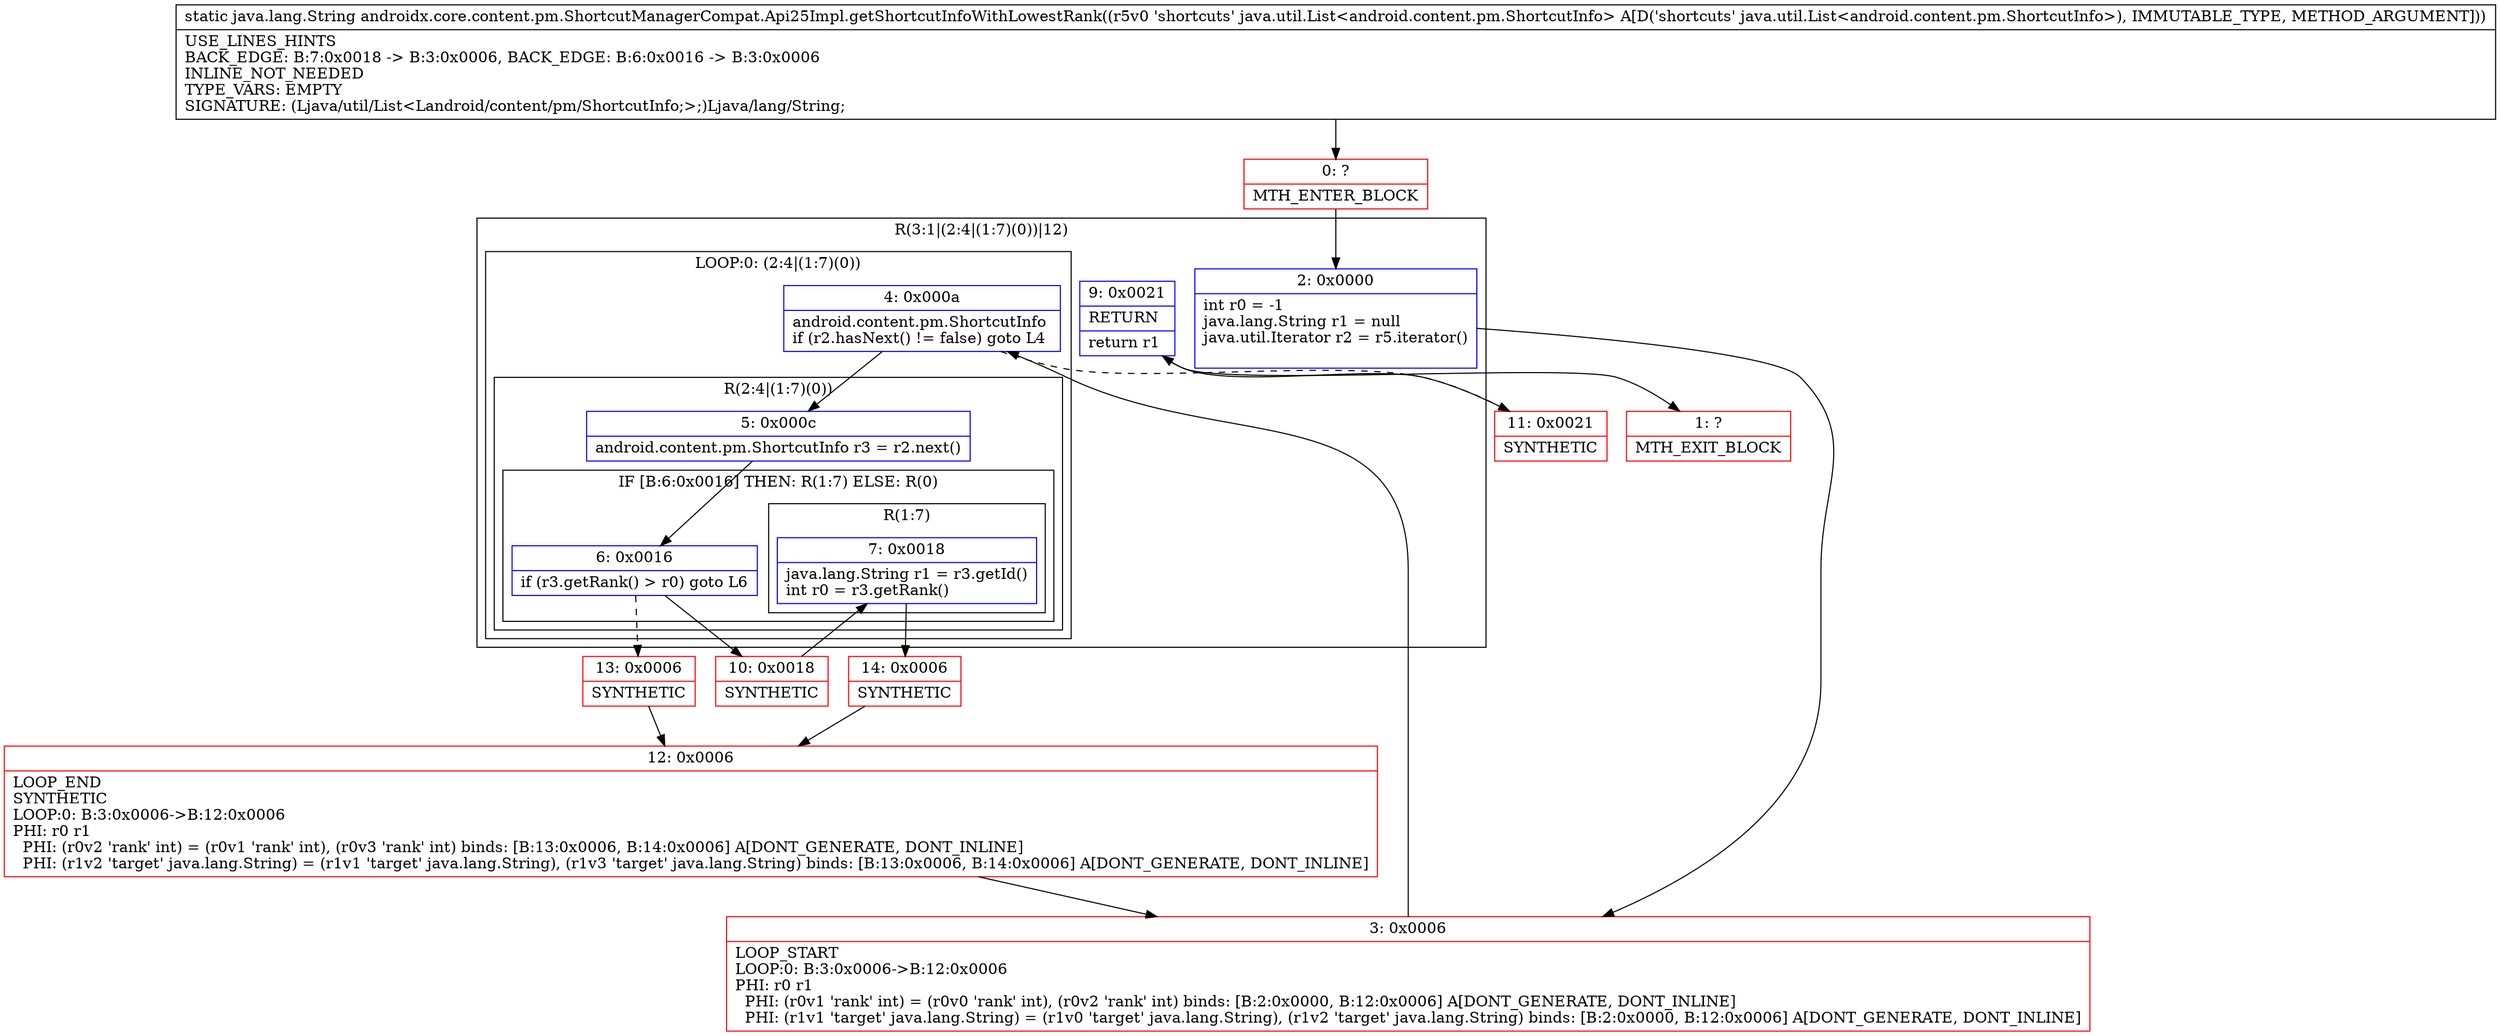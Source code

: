 digraph "CFG forandroidx.core.content.pm.ShortcutManagerCompat.Api25Impl.getShortcutInfoWithLowestRank(Ljava\/util\/List;)Ljava\/lang\/String;" {
subgraph cluster_Region_563142104 {
label = "R(3:1|(2:4|(1:7)(0))|12)";
node [shape=record,color=blue];
Node_2 [shape=record,label="{2\:\ 0x0000|int r0 = \-1\ljava.lang.String r1 = null\ljava.util.Iterator r2 = r5.iterator()\l\l}"];
subgraph cluster_LoopRegion_202520760 {
label = "LOOP:0: (2:4|(1:7)(0))";
node [shape=record,color=blue];
Node_4 [shape=record,label="{4\:\ 0x000a|android.content.pm.ShortcutInfo \lif (r2.hasNext() != false) goto L4\l}"];
subgraph cluster_Region_1304810331 {
label = "R(2:4|(1:7)(0))";
node [shape=record,color=blue];
Node_5 [shape=record,label="{5\:\ 0x000c|android.content.pm.ShortcutInfo r3 = r2.next()\l}"];
subgraph cluster_IfRegion_785833719 {
label = "IF [B:6:0x0016] THEN: R(1:7) ELSE: R(0)";
node [shape=record,color=blue];
Node_6 [shape=record,label="{6\:\ 0x0016|if (r3.getRank() \> r0) goto L6\l}"];
subgraph cluster_Region_1759183435 {
label = "R(1:7)";
node [shape=record,color=blue];
Node_7 [shape=record,label="{7\:\ 0x0018|java.lang.String r1 = r3.getId()\lint r0 = r3.getRank()\l}"];
}
subgraph cluster_Region_528335144 {
label = "R(0)";
node [shape=record,color=blue];
}
}
}
}
Node_9 [shape=record,label="{9\:\ 0x0021|RETURN\l|return r1\l}"];
}
Node_0 [shape=record,color=red,label="{0\:\ ?|MTH_ENTER_BLOCK\l}"];
Node_3 [shape=record,color=red,label="{3\:\ 0x0006|LOOP_START\lLOOP:0: B:3:0x0006\-\>B:12:0x0006\lPHI: r0 r1 \l  PHI: (r0v1 'rank' int) = (r0v0 'rank' int), (r0v2 'rank' int) binds: [B:2:0x0000, B:12:0x0006] A[DONT_GENERATE, DONT_INLINE]\l  PHI: (r1v1 'target' java.lang.String) = (r1v0 'target' java.lang.String), (r1v2 'target' java.lang.String) binds: [B:2:0x0000, B:12:0x0006] A[DONT_GENERATE, DONT_INLINE]\l}"];
Node_10 [shape=record,color=red,label="{10\:\ 0x0018|SYNTHETIC\l}"];
Node_14 [shape=record,color=red,label="{14\:\ 0x0006|SYNTHETIC\l}"];
Node_12 [shape=record,color=red,label="{12\:\ 0x0006|LOOP_END\lSYNTHETIC\lLOOP:0: B:3:0x0006\-\>B:12:0x0006\lPHI: r0 r1 \l  PHI: (r0v2 'rank' int) = (r0v1 'rank' int), (r0v3 'rank' int) binds: [B:13:0x0006, B:14:0x0006] A[DONT_GENERATE, DONT_INLINE]\l  PHI: (r1v2 'target' java.lang.String) = (r1v1 'target' java.lang.String), (r1v3 'target' java.lang.String) binds: [B:13:0x0006, B:14:0x0006] A[DONT_GENERATE, DONT_INLINE]\l}"];
Node_13 [shape=record,color=red,label="{13\:\ 0x0006|SYNTHETIC\l}"];
Node_11 [shape=record,color=red,label="{11\:\ 0x0021|SYNTHETIC\l}"];
Node_1 [shape=record,color=red,label="{1\:\ ?|MTH_EXIT_BLOCK\l}"];
MethodNode[shape=record,label="{static java.lang.String androidx.core.content.pm.ShortcutManagerCompat.Api25Impl.getShortcutInfoWithLowestRank((r5v0 'shortcuts' java.util.List\<android.content.pm.ShortcutInfo\> A[D('shortcuts' java.util.List\<android.content.pm.ShortcutInfo\>), IMMUTABLE_TYPE, METHOD_ARGUMENT]))  | USE_LINES_HINTS\lBACK_EDGE: B:7:0x0018 \-\> B:3:0x0006, BACK_EDGE: B:6:0x0016 \-\> B:3:0x0006\lINLINE_NOT_NEEDED\lTYPE_VARS: EMPTY\lSIGNATURE: (Ljava\/util\/List\<Landroid\/content\/pm\/ShortcutInfo;\>;)Ljava\/lang\/String;\l}"];
MethodNode -> Node_0;Node_2 -> Node_3;
Node_4 -> Node_5;
Node_4 -> Node_11[style=dashed];
Node_5 -> Node_6;
Node_6 -> Node_10;
Node_6 -> Node_13[style=dashed];
Node_7 -> Node_14;
Node_9 -> Node_1;
Node_0 -> Node_2;
Node_3 -> Node_4;
Node_10 -> Node_7;
Node_14 -> Node_12;
Node_12 -> Node_3;
Node_13 -> Node_12;
Node_11 -> Node_9;
}

